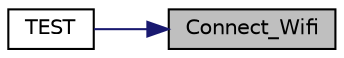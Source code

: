 digraph "Connect_Wifi"
{
 // LATEX_PDF_SIZE
  edge [fontname="Helvetica",fontsize="10",labelfontname="Helvetica",labelfontsize="10"];
  node [fontname="Helvetica",fontsize="10",shape=record];
  rankdir="RL";
  Node1 [label="Connect_Wifi",height=0.2,width=0.4,color="black", fillcolor="grey75", style="filled", fontcolor="black",tooltip="This function handles AT commands to connect the wifi."];
  Node1 -> Node2 [dir="back",color="midnightblue",fontsize="10",style="solid",fontname="Helvetica"];
  Node2 [label="TEST",height=0.2,width=0.4,color="black", fillcolor="white", style="filled",URL="$tests_8cpp.html#a6ee6f9cf08a99443722154d02a685f6e",tooltip=" "];
}

